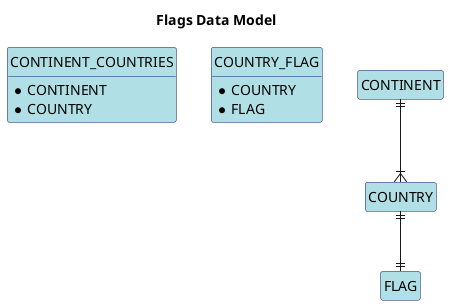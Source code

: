 @startuml

skinparam { 
  ClassBackgroundColor powderBlue 
  ClassBorderColor midnightBlue 
}

hide circle
hide empty members

title
  Flags Data Model 
end title


entity CONTINENT_COUNTRIES {
  * CONTINENT
  * COUNTRY 
}

entity COUNTRY_FLAG {
  * COUNTRY 
  * FLAG 
}

CONTINENT ||--|{ COUNTRY

COUNTRY ||--|| FLAG

@enduml

